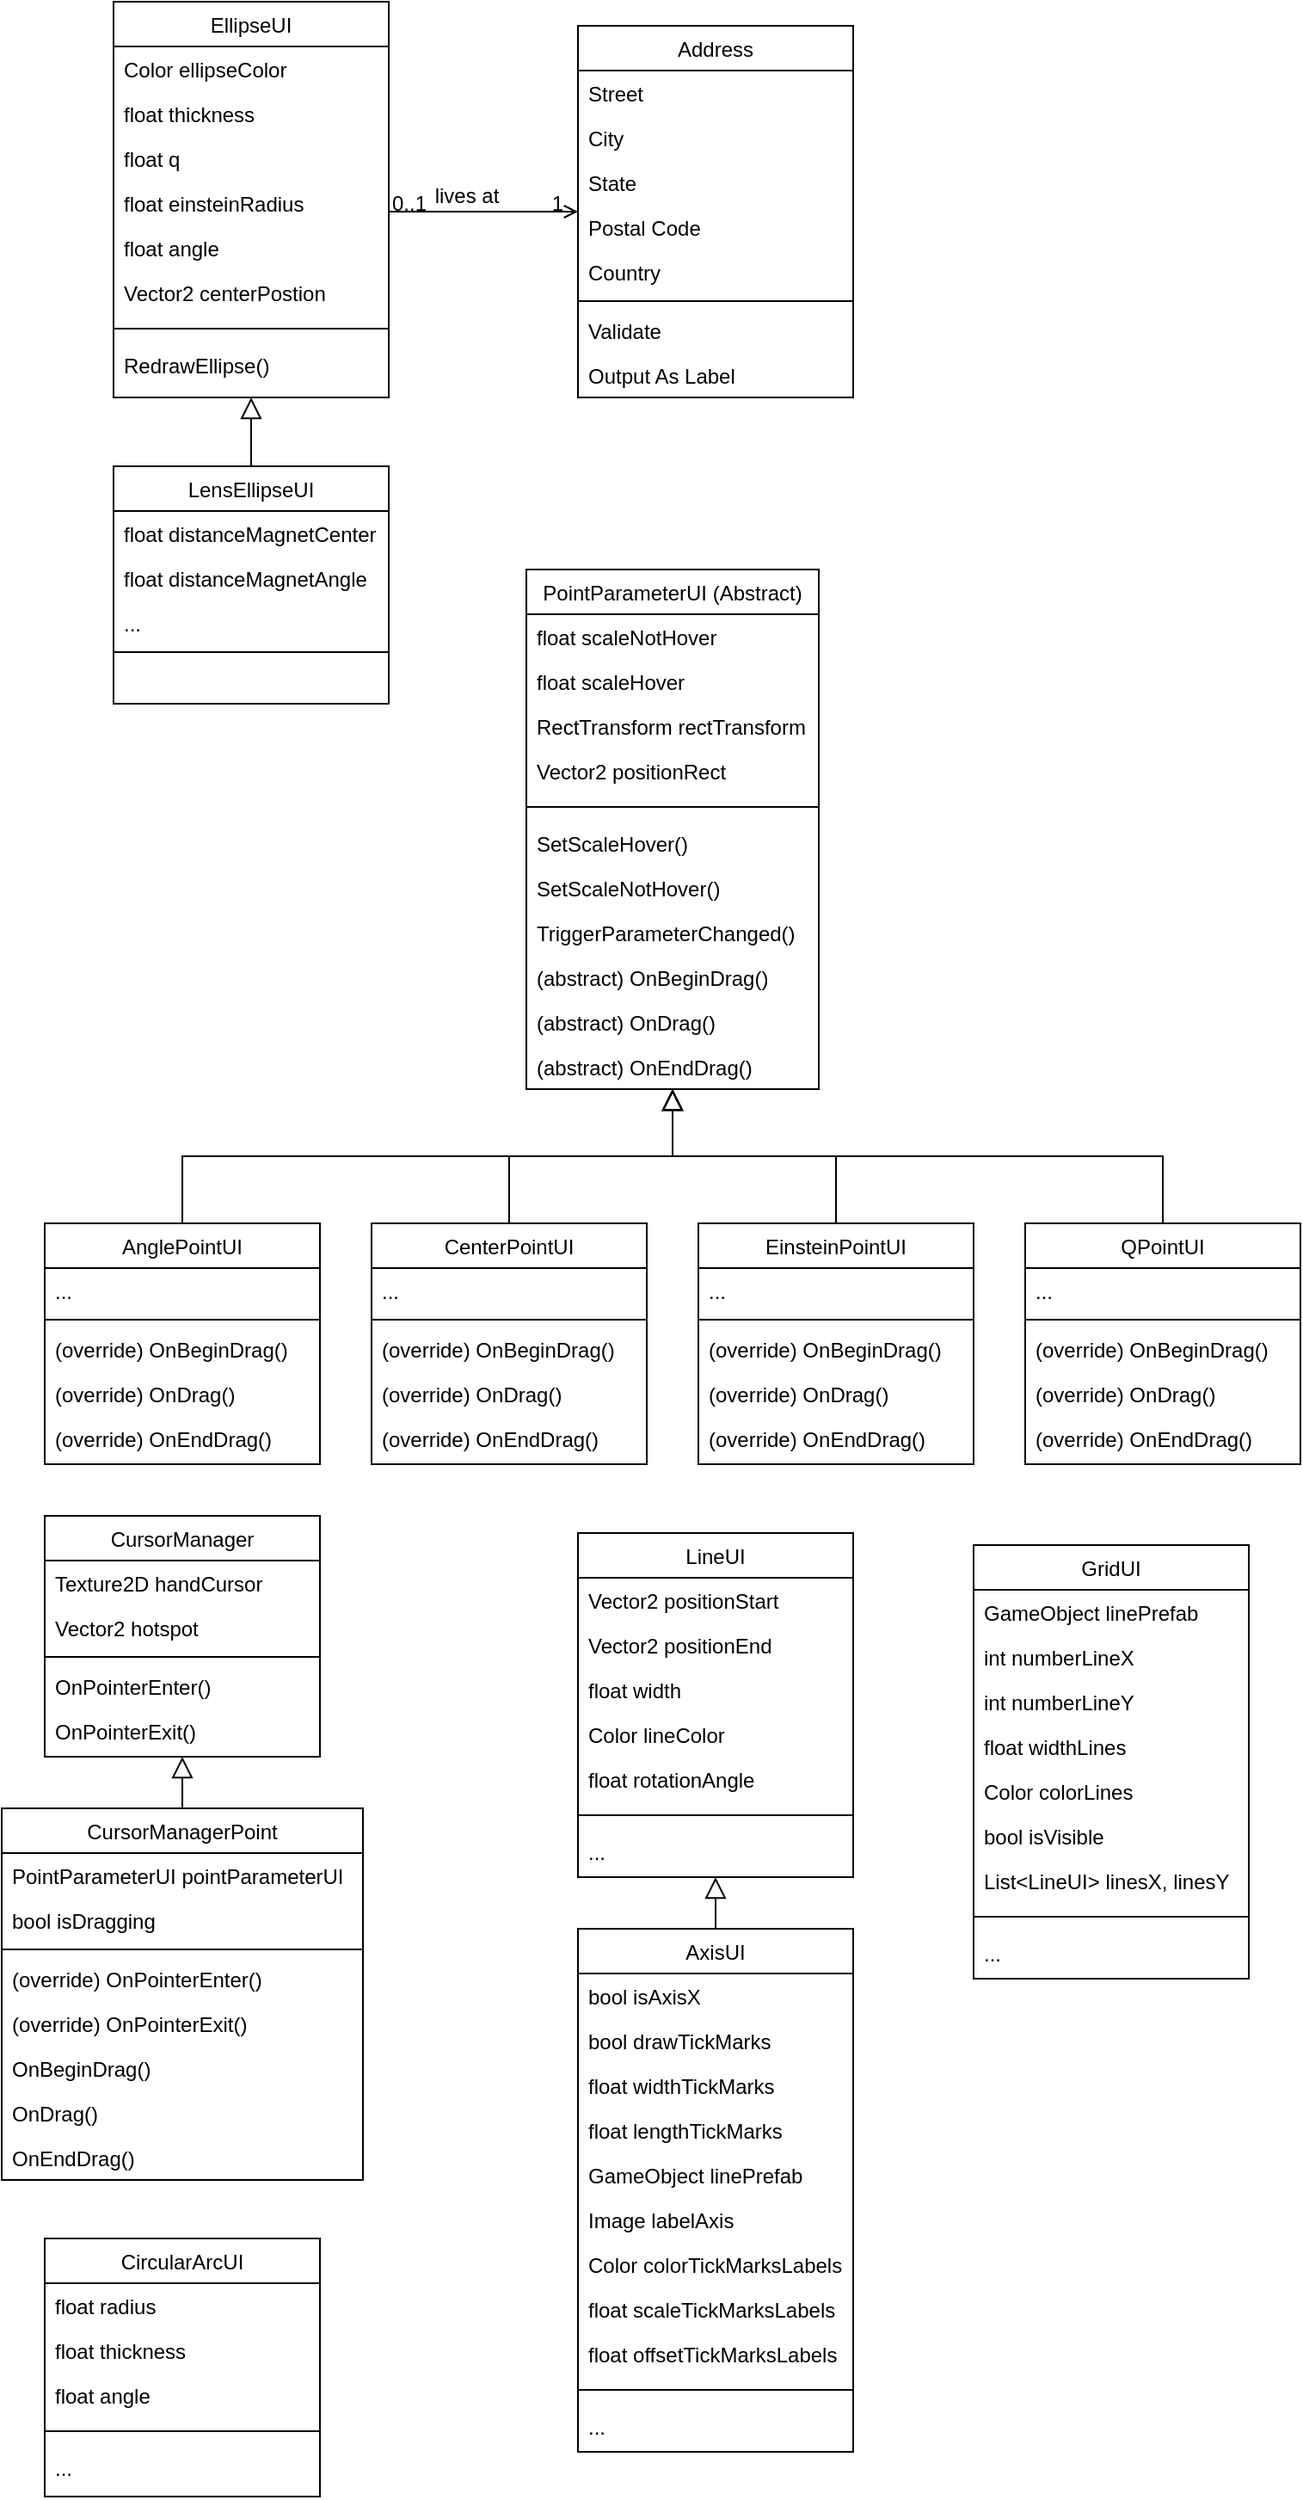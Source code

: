 <mxfile version="21.1.8" type="github">
  <diagram id="C5RBs43oDa-KdzZeNtuy" name="Page-1">
    <mxGraphModel dx="954" dy="561" grid="1" gridSize="10" guides="1" tooltips="1" connect="1" arrows="1" fold="1" page="1" pageScale="1" pageWidth="827" pageHeight="1169" math="0" shadow="0">
      <root>
        <mxCell id="WIyWlLk6GJQsqaUBKTNV-0" />
        <mxCell id="WIyWlLk6GJQsqaUBKTNV-1" parent="WIyWlLk6GJQsqaUBKTNV-0" />
        <mxCell id="zkfFHV4jXpPFQw0GAbJ--0" value="EllipseUI" style="swimlane;fontStyle=0;align=center;verticalAlign=top;childLayout=stackLayout;horizontal=1;startSize=26;horizontalStack=0;resizeParent=1;resizeLast=0;collapsible=1;marginBottom=0;rounded=0;shadow=0;strokeWidth=1;" parent="WIyWlLk6GJQsqaUBKTNV-1" vertex="1">
          <mxGeometry x="120" y="20" width="160" height="230" as="geometry">
            <mxRectangle x="230" y="140" width="160" height="26" as="alternateBounds" />
          </mxGeometry>
        </mxCell>
        <mxCell id="zkfFHV4jXpPFQw0GAbJ--1" value="Color ellipseColor" style="text;align=left;verticalAlign=top;spacingLeft=4;spacingRight=4;overflow=hidden;rotatable=0;points=[[0,0.5],[1,0.5]];portConstraint=eastwest;" parent="zkfFHV4jXpPFQw0GAbJ--0" vertex="1">
          <mxGeometry y="26" width="160" height="26" as="geometry" />
        </mxCell>
        <mxCell id="zkfFHV4jXpPFQw0GAbJ--2" value="float thickness" style="text;align=left;verticalAlign=top;spacingLeft=4;spacingRight=4;overflow=hidden;rotatable=0;points=[[0,0.5],[1,0.5]];portConstraint=eastwest;rounded=0;shadow=0;html=0;" parent="zkfFHV4jXpPFQw0GAbJ--0" vertex="1">
          <mxGeometry y="52" width="160" height="26" as="geometry" />
        </mxCell>
        <mxCell id="zkfFHV4jXpPFQw0GAbJ--3" value="float q" style="text;align=left;verticalAlign=top;spacingLeft=4;spacingRight=4;overflow=hidden;rotatable=0;points=[[0,0.5],[1,0.5]];portConstraint=eastwest;rounded=0;shadow=0;html=0;" parent="zkfFHV4jXpPFQw0GAbJ--0" vertex="1">
          <mxGeometry y="78" width="160" height="26" as="geometry" />
        </mxCell>
        <mxCell id="MBrasm7TY85NGVQSHdWs-0" value="float einsteinRadius" style="text;align=left;verticalAlign=top;spacingLeft=4;spacingRight=4;overflow=hidden;rotatable=0;points=[[0,0.5],[1,0.5]];portConstraint=eastwest;rounded=0;shadow=0;html=0;" vertex="1" parent="zkfFHV4jXpPFQw0GAbJ--0">
          <mxGeometry y="104" width="160" height="26" as="geometry" />
        </mxCell>
        <mxCell id="MBrasm7TY85NGVQSHdWs-2" value="float angle" style="text;align=left;verticalAlign=top;spacingLeft=4;spacingRight=4;overflow=hidden;rotatable=0;points=[[0,0.5],[1,0.5]];portConstraint=eastwest;rounded=0;shadow=0;html=0;" vertex="1" parent="zkfFHV4jXpPFQw0GAbJ--0">
          <mxGeometry y="130" width="160" height="26" as="geometry" />
        </mxCell>
        <mxCell id="MBrasm7TY85NGVQSHdWs-3" value="Vector2 centerPostion" style="text;align=left;verticalAlign=top;spacingLeft=4;spacingRight=4;overflow=hidden;rotatable=0;points=[[0,0.5],[1,0.5]];portConstraint=eastwest;rounded=0;shadow=0;html=0;" vertex="1" parent="zkfFHV4jXpPFQw0GAbJ--0">
          <mxGeometry y="156" width="160" height="26" as="geometry" />
        </mxCell>
        <mxCell id="zkfFHV4jXpPFQw0GAbJ--4" value="" style="line;html=1;strokeWidth=1;align=left;verticalAlign=middle;spacingTop=-1;spacingLeft=3;spacingRight=3;rotatable=0;labelPosition=right;points=[];portConstraint=eastwest;" parent="zkfFHV4jXpPFQw0GAbJ--0" vertex="1">
          <mxGeometry y="182" width="160" height="16" as="geometry" />
        </mxCell>
        <mxCell id="zkfFHV4jXpPFQw0GAbJ--5" value="RedrawEllipse()" style="text;align=left;verticalAlign=top;spacingLeft=4;spacingRight=4;overflow=hidden;rotatable=0;points=[[0,0.5],[1,0.5]];portConstraint=eastwest;" parent="zkfFHV4jXpPFQw0GAbJ--0" vertex="1">
          <mxGeometry y="198" width="160" height="26" as="geometry" />
        </mxCell>
        <mxCell id="zkfFHV4jXpPFQw0GAbJ--6" value="LensEllipseUI" style="swimlane;fontStyle=0;align=center;verticalAlign=top;childLayout=stackLayout;horizontal=1;startSize=26;horizontalStack=0;resizeParent=1;resizeLast=0;collapsible=1;marginBottom=0;rounded=0;shadow=0;strokeWidth=1;" parent="WIyWlLk6GJQsqaUBKTNV-1" vertex="1">
          <mxGeometry x="120" y="290" width="160" height="138" as="geometry">
            <mxRectangle x="210" y="360" width="160" height="26" as="alternateBounds" />
          </mxGeometry>
        </mxCell>
        <mxCell id="zkfFHV4jXpPFQw0GAbJ--7" value="float distanceMagnetCenter" style="text;align=left;verticalAlign=top;spacingLeft=4;spacingRight=4;overflow=hidden;rotatable=0;points=[[0,0.5],[1,0.5]];portConstraint=eastwest;" parent="zkfFHV4jXpPFQw0GAbJ--6" vertex="1">
          <mxGeometry y="26" width="160" height="26" as="geometry" />
        </mxCell>
        <mxCell id="MBrasm7TY85NGVQSHdWs-4" value="float distanceMagnetAngle" style="text;align=left;verticalAlign=top;spacingLeft=4;spacingRight=4;overflow=hidden;rotatable=0;points=[[0,0.5],[1,0.5]];portConstraint=eastwest;" vertex="1" parent="zkfFHV4jXpPFQw0GAbJ--6">
          <mxGeometry y="52" width="160" height="26" as="geometry" />
        </mxCell>
        <mxCell id="MBrasm7TY85NGVQSHdWs-5" value="..." style="text;align=left;verticalAlign=top;spacingLeft=4;spacingRight=4;overflow=hidden;rotatable=0;points=[[0,0.5],[1,0.5]];portConstraint=eastwest;" vertex="1" parent="zkfFHV4jXpPFQw0GAbJ--6">
          <mxGeometry y="78" width="160" height="26" as="geometry" />
        </mxCell>
        <mxCell id="zkfFHV4jXpPFQw0GAbJ--9" value="" style="line;html=1;strokeWidth=1;align=left;verticalAlign=middle;spacingTop=-1;spacingLeft=3;spacingRight=3;rotatable=0;labelPosition=right;points=[];portConstraint=eastwest;" parent="zkfFHV4jXpPFQw0GAbJ--6" vertex="1">
          <mxGeometry y="104" width="160" height="8" as="geometry" />
        </mxCell>
        <mxCell id="zkfFHV4jXpPFQw0GAbJ--12" value="" style="endArrow=block;endSize=10;endFill=0;shadow=0;strokeWidth=1;rounded=0;edgeStyle=elbowEdgeStyle;elbow=vertical;" parent="WIyWlLk6GJQsqaUBKTNV-1" source="zkfFHV4jXpPFQw0GAbJ--6" target="zkfFHV4jXpPFQw0GAbJ--0" edge="1">
          <mxGeometry width="160" relative="1" as="geometry">
            <mxPoint x="200" y="203" as="sourcePoint" />
            <mxPoint x="200" y="203" as="targetPoint" />
          </mxGeometry>
        </mxCell>
        <mxCell id="zkfFHV4jXpPFQw0GAbJ--17" value="Address" style="swimlane;fontStyle=0;align=center;verticalAlign=top;childLayout=stackLayout;horizontal=1;startSize=26;horizontalStack=0;resizeParent=1;resizeLast=0;collapsible=1;marginBottom=0;rounded=0;shadow=0;strokeWidth=1;" parent="WIyWlLk6GJQsqaUBKTNV-1" vertex="1">
          <mxGeometry x="390" y="34" width="160" height="216" as="geometry">
            <mxRectangle x="550" y="140" width="160" height="26" as="alternateBounds" />
          </mxGeometry>
        </mxCell>
        <mxCell id="zkfFHV4jXpPFQw0GAbJ--18" value="Street" style="text;align=left;verticalAlign=top;spacingLeft=4;spacingRight=4;overflow=hidden;rotatable=0;points=[[0,0.5],[1,0.5]];portConstraint=eastwest;" parent="zkfFHV4jXpPFQw0GAbJ--17" vertex="1">
          <mxGeometry y="26" width="160" height="26" as="geometry" />
        </mxCell>
        <mxCell id="zkfFHV4jXpPFQw0GAbJ--19" value="City" style="text;align=left;verticalAlign=top;spacingLeft=4;spacingRight=4;overflow=hidden;rotatable=0;points=[[0,0.5],[1,0.5]];portConstraint=eastwest;rounded=0;shadow=0;html=0;" parent="zkfFHV4jXpPFQw0GAbJ--17" vertex="1">
          <mxGeometry y="52" width="160" height="26" as="geometry" />
        </mxCell>
        <mxCell id="zkfFHV4jXpPFQw0GAbJ--20" value="State" style="text;align=left;verticalAlign=top;spacingLeft=4;spacingRight=4;overflow=hidden;rotatable=0;points=[[0,0.5],[1,0.5]];portConstraint=eastwest;rounded=0;shadow=0;html=0;" parent="zkfFHV4jXpPFQw0GAbJ--17" vertex="1">
          <mxGeometry y="78" width="160" height="26" as="geometry" />
        </mxCell>
        <mxCell id="zkfFHV4jXpPFQw0GAbJ--21" value="Postal Code" style="text;align=left;verticalAlign=top;spacingLeft=4;spacingRight=4;overflow=hidden;rotatable=0;points=[[0,0.5],[1,0.5]];portConstraint=eastwest;rounded=0;shadow=0;html=0;" parent="zkfFHV4jXpPFQw0GAbJ--17" vertex="1">
          <mxGeometry y="104" width="160" height="26" as="geometry" />
        </mxCell>
        <mxCell id="zkfFHV4jXpPFQw0GAbJ--22" value="Country" style="text;align=left;verticalAlign=top;spacingLeft=4;spacingRight=4;overflow=hidden;rotatable=0;points=[[0,0.5],[1,0.5]];portConstraint=eastwest;rounded=0;shadow=0;html=0;" parent="zkfFHV4jXpPFQw0GAbJ--17" vertex="1">
          <mxGeometry y="130" width="160" height="26" as="geometry" />
        </mxCell>
        <mxCell id="zkfFHV4jXpPFQw0GAbJ--23" value="" style="line;html=1;strokeWidth=1;align=left;verticalAlign=middle;spacingTop=-1;spacingLeft=3;spacingRight=3;rotatable=0;labelPosition=right;points=[];portConstraint=eastwest;" parent="zkfFHV4jXpPFQw0GAbJ--17" vertex="1">
          <mxGeometry y="156" width="160" height="8" as="geometry" />
        </mxCell>
        <mxCell id="zkfFHV4jXpPFQw0GAbJ--24" value="Validate" style="text;align=left;verticalAlign=top;spacingLeft=4;spacingRight=4;overflow=hidden;rotatable=0;points=[[0,0.5],[1,0.5]];portConstraint=eastwest;" parent="zkfFHV4jXpPFQw0GAbJ--17" vertex="1">
          <mxGeometry y="164" width="160" height="26" as="geometry" />
        </mxCell>
        <mxCell id="zkfFHV4jXpPFQw0GAbJ--25" value="Output As Label" style="text;align=left;verticalAlign=top;spacingLeft=4;spacingRight=4;overflow=hidden;rotatable=0;points=[[0,0.5],[1,0.5]];portConstraint=eastwest;" parent="zkfFHV4jXpPFQw0GAbJ--17" vertex="1">
          <mxGeometry y="190" width="160" height="26" as="geometry" />
        </mxCell>
        <mxCell id="zkfFHV4jXpPFQw0GAbJ--26" value="" style="endArrow=open;shadow=0;strokeWidth=1;rounded=0;endFill=1;edgeStyle=elbowEdgeStyle;elbow=vertical;" parent="WIyWlLk6GJQsqaUBKTNV-1" source="zkfFHV4jXpPFQw0GAbJ--0" target="zkfFHV4jXpPFQw0GAbJ--17" edge="1">
          <mxGeometry x="0.5" y="41" relative="1" as="geometry">
            <mxPoint x="380" y="192" as="sourcePoint" />
            <mxPoint x="540" y="192" as="targetPoint" />
            <mxPoint x="-40" y="32" as="offset" />
          </mxGeometry>
        </mxCell>
        <mxCell id="zkfFHV4jXpPFQw0GAbJ--27" value="0..1" style="resizable=0;align=left;verticalAlign=bottom;labelBackgroundColor=none;fontSize=12;" parent="zkfFHV4jXpPFQw0GAbJ--26" connectable="0" vertex="1">
          <mxGeometry x="-1" relative="1" as="geometry">
            <mxPoint y="4" as="offset" />
          </mxGeometry>
        </mxCell>
        <mxCell id="zkfFHV4jXpPFQw0GAbJ--28" value="1" style="resizable=0;align=right;verticalAlign=bottom;labelBackgroundColor=none;fontSize=12;" parent="zkfFHV4jXpPFQw0GAbJ--26" connectable="0" vertex="1">
          <mxGeometry x="1" relative="1" as="geometry">
            <mxPoint x="-7" y="4" as="offset" />
          </mxGeometry>
        </mxCell>
        <mxCell id="zkfFHV4jXpPFQw0GAbJ--29" value="lives at" style="text;html=1;resizable=0;points=[];;align=center;verticalAlign=middle;labelBackgroundColor=none;rounded=0;shadow=0;strokeWidth=1;fontSize=12;" parent="zkfFHV4jXpPFQw0GAbJ--26" vertex="1" connectable="0">
          <mxGeometry x="0.5" y="49" relative="1" as="geometry">
            <mxPoint x="-38" y="40" as="offset" />
          </mxGeometry>
        </mxCell>
        <mxCell id="MBrasm7TY85NGVQSHdWs-6" value="PointParameterUI (Abstract)" style="swimlane;fontStyle=0;align=center;verticalAlign=top;childLayout=stackLayout;horizontal=1;startSize=26;horizontalStack=0;resizeParent=1;resizeLast=0;collapsible=1;marginBottom=0;rounded=0;shadow=0;strokeWidth=1;" vertex="1" parent="WIyWlLk6GJQsqaUBKTNV-1">
          <mxGeometry x="360" y="350" width="170" height="302" as="geometry">
            <mxRectangle x="230" y="140" width="160" height="26" as="alternateBounds" />
          </mxGeometry>
        </mxCell>
        <mxCell id="MBrasm7TY85NGVQSHdWs-7" value="float scaleNotHover" style="text;align=left;verticalAlign=top;spacingLeft=4;spacingRight=4;overflow=hidden;rotatable=0;points=[[0,0.5],[1,0.5]];portConstraint=eastwest;" vertex="1" parent="MBrasm7TY85NGVQSHdWs-6">
          <mxGeometry y="26" width="170" height="26" as="geometry" />
        </mxCell>
        <mxCell id="MBrasm7TY85NGVQSHdWs-8" value="float scaleHover" style="text;align=left;verticalAlign=top;spacingLeft=4;spacingRight=4;overflow=hidden;rotatable=0;points=[[0,0.5],[1,0.5]];portConstraint=eastwest;rounded=0;shadow=0;html=0;" vertex="1" parent="MBrasm7TY85NGVQSHdWs-6">
          <mxGeometry y="52" width="170" height="26" as="geometry" />
        </mxCell>
        <mxCell id="MBrasm7TY85NGVQSHdWs-9" value="RectTransform rectTransform" style="text;align=left;verticalAlign=top;spacingLeft=4;spacingRight=4;overflow=hidden;rotatable=0;points=[[0,0.5],[1,0.5]];portConstraint=eastwest;rounded=0;shadow=0;html=0;" vertex="1" parent="MBrasm7TY85NGVQSHdWs-6">
          <mxGeometry y="78" width="170" height="26" as="geometry" />
        </mxCell>
        <mxCell id="MBrasm7TY85NGVQSHdWs-10" value="Vector2 positionRect" style="text;align=left;verticalAlign=top;spacingLeft=4;spacingRight=4;overflow=hidden;rotatable=0;points=[[0,0.5],[1,0.5]];portConstraint=eastwest;rounded=0;shadow=0;html=0;" vertex="1" parent="MBrasm7TY85NGVQSHdWs-6">
          <mxGeometry y="104" width="170" height="26" as="geometry" />
        </mxCell>
        <mxCell id="MBrasm7TY85NGVQSHdWs-13" value="" style="line;html=1;strokeWidth=1;align=left;verticalAlign=middle;spacingTop=-1;spacingLeft=3;spacingRight=3;rotatable=0;labelPosition=right;points=[];portConstraint=eastwest;" vertex="1" parent="MBrasm7TY85NGVQSHdWs-6">
          <mxGeometry y="130" width="170" height="16" as="geometry" />
        </mxCell>
        <mxCell id="MBrasm7TY85NGVQSHdWs-14" value="SetScaleHover()" style="text;align=left;verticalAlign=top;spacingLeft=4;spacingRight=4;overflow=hidden;rotatable=0;points=[[0,0.5],[1,0.5]];portConstraint=eastwest;" vertex="1" parent="MBrasm7TY85NGVQSHdWs-6">
          <mxGeometry y="146" width="170" height="26" as="geometry" />
        </mxCell>
        <mxCell id="MBrasm7TY85NGVQSHdWs-15" value="SetScaleNotHover()" style="text;align=left;verticalAlign=top;spacingLeft=4;spacingRight=4;overflow=hidden;rotatable=0;points=[[0,0.5],[1,0.5]];portConstraint=eastwest;" vertex="1" parent="MBrasm7TY85NGVQSHdWs-6">
          <mxGeometry y="172" width="170" height="26" as="geometry" />
        </mxCell>
        <mxCell id="MBrasm7TY85NGVQSHdWs-16" value="TriggerParameterChanged()" style="text;align=left;verticalAlign=top;spacingLeft=4;spacingRight=4;overflow=hidden;rotatable=0;points=[[0,0.5],[1,0.5]];portConstraint=eastwest;" vertex="1" parent="MBrasm7TY85NGVQSHdWs-6">
          <mxGeometry y="198" width="170" height="26" as="geometry" />
        </mxCell>
        <mxCell id="MBrasm7TY85NGVQSHdWs-17" value="(abstract) OnBeginDrag()" style="text;align=left;verticalAlign=top;spacingLeft=4;spacingRight=4;overflow=hidden;rotatable=0;points=[[0,0.5],[1,0.5]];portConstraint=eastwest;fontStyle=0" vertex="1" parent="MBrasm7TY85NGVQSHdWs-6">
          <mxGeometry y="224" width="170" height="26" as="geometry" />
        </mxCell>
        <mxCell id="MBrasm7TY85NGVQSHdWs-18" value="(abstract) OnDrag()" style="text;align=left;verticalAlign=top;spacingLeft=4;spacingRight=4;overflow=hidden;rotatable=0;points=[[0,0.5],[1,0.5]];portConstraint=eastwest;" vertex="1" parent="MBrasm7TY85NGVQSHdWs-6">
          <mxGeometry y="250" width="170" height="26" as="geometry" />
        </mxCell>
        <mxCell id="MBrasm7TY85NGVQSHdWs-19" value="(abstract) OnEndDrag()" style="text;align=left;verticalAlign=top;spacingLeft=4;spacingRight=4;overflow=hidden;rotatable=0;points=[[0,0.5],[1,0.5]];portConstraint=eastwest;" vertex="1" parent="MBrasm7TY85NGVQSHdWs-6">
          <mxGeometry y="276" width="170" height="26" as="geometry" />
        </mxCell>
        <mxCell id="MBrasm7TY85NGVQSHdWs-25" style="edgeStyle=elbowEdgeStyle;rounded=0;orthogonalLoop=1;jettySize=auto;html=1;endArrow=block;endFill=0;elbow=vertical;endSize=10;" edge="1" parent="WIyWlLk6GJQsqaUBKTNV-1" source="MBrasm7TY85NGVQSHdWs-20" target="MBrasm7TY85NGVQSHdWs-6">
          <mxGeometry relative="1" as="geometry" />
        </mxCell>
        <mxCell id="MBrasm7TY85NGVQSHdWs-20" value="AnglePointUI" style="swimlane;fontStyle=0;align=center;verticalAlign=top;childLayout=stackLayout;horizontal=1;startSize=26;horizontalStack=0;resizeParent=1;resizeLast=0;collapsible=1;marginBottom=0;rounded=0;shadow=0;strokeWidth=1;" vertex="1" parent="WIyWlLk6GJQsqaUBKTNV-1">
          <mxGeometry x="80" y="730" width="160" height="140" as="geometry">
            <mxRectangle x="210" y="360" width="160" height="26" as="alternateBounds" />
          </mxGeometry>
        </mxCell>
        <mxCell id="MBrasm7TY85NGVQSHdWs-23" value="..." style="text;align=left;verticalAlign=top;spacingLeft=4;spacingRight=4;overflow=hidden;rotatable=0;points=[[0,0.5],[1,0.5]];portConstraint=eastwest;" vertex="1" parent="MBrasm7TY85NGVQSHdWs-20">
          <mxGeometry y="26" width="160" height="26" as="geometry" />
        </mxCell>
        <mxCell id="MBrasm7TY85NGVQSHdWs-24" value="" style="line;html=1;strokeWidth=1;align=left;verticalAlign=middle;spacingTop=-1;spacingLeft=3;spacingRight=3;rotatable=0;labelPosition=right;points=[];portConstraint=eastwest;" vertex="1" parent="MBrasm7TY85NGVQSHdWs-20">
          <mxGeometry y="52" width="160" height="8" as="geometry" />
        </mxCell>
        <mxCell id="MBrasm7TY85NGVQSHdWs-27" value="(override) OnBeginDrag()" style="text;align=left;verticalAlign=top;spacingLeft=4;spacingRight=4;overflow=hidden;rotatable=0;points=[[0,0.5],[1,0.5]];portConstraint=eastwest;" vertex="1" parent="MBrasm7TY85NGVQSHdWs-20">
          <mxGeometry y="60" width="160" height="26" as="geometry" />
        </mxCell>
        <mxCell id="MBrasm7TY85NGVQSHdWs-28" value="(override) OnDrag()" style="text;align=left;verticalAlign=top;spacingLeft=4;spacingRight=4;overflow=hidden;rotatable=0;points=[[0,0.5],[1,0.5]];portConstraint=eastwest;" vertex="1" parent="MBrasm7TY85NGVQSHdWs-20">
          <mxGeometry y="86" width="160" height="26" as="geometry" />
        </mxCell>
        <mxCell id="MBrasm7TY85NGVQSHdWs-29" value="(override) OnEndDrag()" style="text;align=left;verticalAlign=top;spacingLeft=4;spacingRight=4;overflow=hidden;rotatable=0;points=[[0,0.5],[1,0.5]];portConstraint=eastwest;" vertex="1" parent="MBrasm7TY85NGVQSHdWs-20">
          <mxGeometry y="112" width="160" height="26" as="geometry" />
        </mxCell>
        <mxCell id="MBrasm7TY85NGVQSHdWs-30" value="CenterPointUI" style="swimlane;fontStyle=0;align=center;verticalAlign=top;childLayout=stackLayout;horizontal=1;startSize=26;horizontalStack=0;resizeParent=1;resizeLast=0;collapsible=1;marginBottom=0;rounded=0;shadow=0;strokeWidth=1;" vertex="1" parent="WIyWlLk6GJQsqaUBKTNV-1">
          <mxGeometry x="270" y="730" width="160" height="140" as="geometry">
            <mxRectangle x="210" y="360" width="160" height="26" as="alternateBounds" />
          </mxGeometry>
        </mxCell>
        <mxCell id="MBrasm7TY85NGVQSHdWs-31" value="..." style="text;align=left;verticalAlign=top;spacingLeft=4;spacingRight=4;overflow=hidden;rotatable=0;points=[[0,0.5],[1,0.5]];portConstraint=eastwest;" vertex="1" parent="MBrasm7TY85NGVQSHdWs-30">
          <mxGeometry y="26" width="160" height="26" as="geometry" />
        </mxCell>
        <mxCell id="MBrasm7TY85NGVQSHdWs-32" value="" style="line;html=1;strokeWidth=1;align=left;verticalAlign=middle;spacingTop=-1;spacingLeft=3;spacingRight=3;rotatable=0;labelPosition=right;points=[];portConstraint=eastwest;" vertex="1" parent="MBrasm7TY85NGVQSHdWs-30">
          <mxGeometry y="52" width="160" height="8" as="geometry" />
        </mxCell>
        <mxCell id="MBrasm7TY85NGVQSHdWs-33" value="(override) OnBeginDrag()" style="text;align=left;verticalAlign=top;spacingLeft=4;spacingRight=4;overflow=hidden;rotatable=0;points=[[0,0.5],[1,0.5]];portConstraint=eastwest;" vertex="1" parent="MBrasm7TY85NGVQSHdWs-30">
          <mxGeometry y="60" width="160" height="26" as="geometry" />
        </mxCell>
        <mxCell id="MBrasm7TY85NGVQSHdWs-34" value="(override) OnDrag()" style="text;align=left;verticalAlign=top;spacingLeft=4;spacingRight=4;overflow=hidden;rotatable=0;points=[[0,0.5],[1,0.5]];portConstraint=eastwest;" vertex="1" parent="MBrasm7TY85NGVQSHdWs-30">
          <mxGeometry y="86" width="160" height="26" as="geometry" />
        </mxCell>
        <mxCell id="MBrasm7TY85NGVQSHdWs-35" value="(override) OnEndDrag()" style="text;align=left;verticalAlign=top;spacingLeft=4;spacingRight=4;overflow=hidden;rotatable=0;points=[[0,0.5],[1,0.5]];portConstraint=eastwest;" vertex="1" parent="MBrasm7TY85NGVQSHdWs-30">
          <mxGeometry y="112" width="160" height="26" as="geometry" />
        </mxCell>
        <mxCell id="MBrasm7TY85NGVQSHdWs-36" value="EinsteinPointUI" style="swimlane;fontStyle=0;align=center;verticalAlign=top;childLayout=stackLayout;horizontal=1;startSize=26;horizontalStack=0;resizeParent=1;resizeLast=0;collapsible=1;marginBottom=0;rounded=0;shadow=0;strokeWidth=1;" vertex="1" parent="WIyWlLk6GJQsqaUBKTNV-1">
          <mxGeometry x="460" y="730" width="160" height="140" as="geometry">
            <mxRectangle x="210" y="360" width="160" height="26" as="alternateBounds" />
          </mxGeometry>
        </mxCell>
        <mxCell id="MBrasm7TY85NGVQSHdWs-37" value="..." style="text;align=left;verticalAlign=top;spacingLeft=4;spacingRight=4;overflow=hidden;rotatable=0;points=[[0,0.5],[1,0.5]];portConstraint=eastwest;" vertex="1" parent="MBrasm7TY85NGVQSHdWs-36">
          <mxGeometry y="26" width="160" height="26" as="geometry" />
        </mxCell>
        <mxCell id="MBrasm7TY85NGVQSHdWs-38" value="" style="line;html=1;strokeWidth=1;align=left;verticalAlign=middle;spacingTop=-1;spacingLeft=3;spacingRight=3;rotatable=0;labelPosition=right;points=[];portConstraint=eastwest;" vertex="1" parent="MBrasm7TY85NGVQSHdWs-36">
          <mxGeometry y="52" width="160" height="8" as="geometry" />
        </mxCell>
        <mxCell id="MBrasm7TY85NGVQSHdWs-39" value="(override) OnBeginDrag()" style="text;align=left;verticalAlign=top;spacingLeft=4;spacingRight=4;overflow=hidden;rotatable=0;points=[[0,0.5],[1,0.5]];portConstraint=eastwest;" vertex="1" parent="MBrasm7TY85NGVQSHdWs-36">
          <mxGeometry y="60" width="160" height="26" as="geometry" />
        </mxCell>
        <mxCell id="MBrasm7TY85NGVQSHdWs-40" value="(override) OnDrag()" style="text;align=left;verticalAlign=top;spacingLeft=4;spacingRight=4;overflow=hidden;rotatable=0;points=[[0,0.5],[1,0.5]];portConstraint=eastwest;" vertex="1" parent="MBrasm7TY85NGVQSHdWs-36">
          <mxGeometry y="86" width="160" height="26" as="geometry" />
        </mxCell>
        <mxCell id="MBrasm7TY85NGVQSHdWs-41" value="(override) OnEndDrag()" style="text;align=left;verticalAlign=top;spacingLeft=4;spacingRight=4;overflow=hidden;rotatable=0;points=[[0,0.5],[1,0.5]];portConstraint=eastwest;" vertex="1" parent="MBrasm7TY85NGVQSHdWs-36">
          <mxGeometry y="112" width="160" height="26" as="geometry" />
        </mxCell>
        <mxCell id="MBrasm7TY85NGVQSHdWs-43" style="edgeStyle=elbowEdgeStyle;rounded=0;orthogonalLoop=1;jettySize=auto;html=1;endArrow=block;endFill=0;elbow=vertical;endSize=10;exitX=0.5;exitY=0;exitDx=0;exitDy=0;" edge="1" parent="WIyWlLk6GJQsqaUBKTNV-1" source="MBrasm7TY85NGVQSHdWs-30" target="MBrasm7TY85NGVQSHdWs-6">
          <mxGeometry relative="1" as="geometry">
            <mxPoint x="400" y="740" as="sourcePoint" />
            <mxPoint x="585" y="667" as="targetPoint" />
          </mxGeometry>
        </mxCell>
        <mxCell id="MBrasm7TY85NGVQSHdWs-44" style="edgeStyle=elbowEdgeStyle;rounded=0;orthogonalLoop=1;jettySize=auto;html=1;endArrow=block;endFill=0;elbow=vertical;endSize=10;exitX=0.5;exitY=0;exitDx=0;exitDy=0;" edge="1" parent="WIyWlLk6GJQsqaUBKTNV-1" source="MBrasm7TY85NGVQSHdWs-36" target="MBrasm7TY85NGVQSHdWs-6">
          <mxGeometry relative="1" as="geometry">
            <mxPoint x="400" y="740" as="sourcePoint" />
            <mxPoint x="585" y="667" as="targetPoint" />
          </mxGeometry>
        </mxCell>
        <mxCell id="MBrasm7TY85NGVQSHdWs-45" value="QPointUI" style="swimlane;fontStyle=0;align=center;verticalAlign=top;childLayout=stackLayout;horizontal=1;startSize=26;horizontalStack=0;resizeParent=1;resizeLast=0;collapsible=1;marginBottom=0;rounded=0;shadow=0;strokeWidth=1;" vertex="1" parent="WIyWlLk6GJQsqaUBKTNV-1">
          <mxGeometry x="650" y="730" width="160" height="140" as="geometry">
            <mxRectangle x="210" y="360" width="160" height="26" as="alternateBounds" />
          </mxGeometry>
        </mxCell>
        <mxCell id="MBrasm7TY85NGVQSHdWs-46" value="..." style="text;align=left;verticalAlign=top;spacingLeft=4;spacingRight=4;overflow=hidden;rotatable=0;points=[[0,0.5],[1,0.5]];portConstraint=eastwest;" vertex="1" parent="MBrasm7TY85NGVQSHdWs-45">
          <mxGeometry y="26" width="160" height="26" as="geometry" />
        </mxCell>
        <mxCell id="MBrasm7TY85NGVQSHdWs-47" value="" style="line;html=1;strokeWidth=1;align=left;verticalAlign=middle;spacingTop=-1;spacingLeft=3;spacingRight=3;rotatable=0;labelPosition=right;points=[];portConstraint=eastwest;" vertex="1" parent="MBrasm7TY85NGVQSHdWs-45">
          <mxGeometry y="52" width="160" height="8" as="geometry" />
        </mxCell>
        <mxCell id="MBrasm7TY85NGVQSHdWs-48" value="(override) OnBeginDrag()" style="text;align=left;verticalAlign=top;spacingLeft=4;spacingRight=4;overflow=hidden;rotatable=0;points=[[0,0.5],[1,0.5]];portConstraint=eastwest;" vertex="1" parent="MBrasm7TY85NGVQSHdWs-45">
          <mxGeometry y="60" width="160" height="26" as="geometry" />
        </mxCell>
        <mxCell id="MBrasm7TY85NGVQSHdWs-49" value="(override) OnDrag()" style="text;align=left;verticalAlign=top;spacingLeft=4;spacingRight=4;overflow=hidden;rotatable=0;points=[[0,0.5],[1,0.5]];portConstraint=eastwest;" vertex="1" parent="MBrasm7TY85NGVQSHdWs-45">
          <mxGeometry y="86" width="160" height="26" as="geometry" />
        </mxCell>
        <mxCell id="MBrasm7TY85NGVQSHdWs-50" value="(override) OnEndDrag()" style="text;align=left;verticalAlign=top;spacingLeft=4;spacingRight=4;overflow=hidden;rotatable=0;points=[[0,0.5],[1,0.5]];portConstraint=eastwest;" vertex="1" parent="MBrasm7TY85NGVQSHdWs-45">
          <mxGeometry y="112" width="160" height="26" as="geometry" />
        </mxCell>
        <mxCell id="MBrasm7TY85NGVQSHdWs-51" style="edgeStyle=elbowEdgeStyle;rounded=0;orthogonalLoop=1;jettySize=auto;html=1;endArrow=block;endFill=0;elbow=vertical;endSize=10;exitX=0.5;exitY=0;exitDx=0;exitDy=0;" edge="1" parent="WIyWlLk6GJQsqaUBKTNV-1" source="MBrasm7TY85NGVQSHdWs-45" target="MBrasm7TY85NGVQSHdWs-6">
          <mxGeometry relative="1" as="geometry">
            <mxPoint x="550" y="740" as="sourcePoint" />
            <mxPoint x="455" y="662" as="targetPoint" />
          </mxGeometry>
        </mxCell>
        <mxCell id="MBrasm7TY85NGVQSHdWs-52" value="CursorManager" style="swimlane;fontStyle=0;align=center;verticalAlign=top;childLayout=stackLayout;horizontal=1;startSize=26;horizontalStack=0;resizeParent=1;resizeLast=0;collapsible=1;marginBottom=0;rounded=0;shadow=0;strokeWidth=1;" vertex="1" parent="WIyWlLk6GJQsqaUBKTNV-1">
          <mxGeometry x="80" y="900" width="160" height="140" as="geometry">
            <mxRectangle x="210" y="360" width="160" height="26" as="alternateBounds" />
          </mxGeometry>
        </mxCell>
        <mxCell id="MBrasm7TY85NGVQSHdWs-53" value="Texture2D handCursor" style="text;align=left;verticalAlign=top;spacingLeft=4;spacingRight=4;overflow=hidden;rotatable=0;points=[[0,0.5],[1,0.5]];portConstraint=eastwest;" vertex="1" parent="MBrasm7TY85NGVQSHdWs-52">
          <mxGeometry y="26" width="160" height="26" as="geometry" />
        </mxCell>
        <mxCell id="MBrasm7TY85NGVQSHdWs-58" value="Vector2 hotspot" style="text;align=left;verticalAlign=top;spacingLeft=4;spacingRight=4;overflow=hidden;rotatable=0;points=[[0,0.5],[1,0.5]];portConstraint=eastwest;" vertex="1" parent="MBrasm7TY85NGVQSHdWs-52">
          <mxGeometry y="52" width="160" height="26" as="geometry" />
        </mxCell>
        <mxCell id="MBrasm7TY85NGVQSHdWs-54" value="" style="line;html=1;strokeWidth=1;align=left;verticalAlign=middle;spacingTop=-1;spacingLeft=3;spacingRight=3;rotatable=0;labelPosition=right;points=[];portConstraint=eastwest;" vertex="1" parent="MBrasm7TY85NGVQSHdWs-52">
          <mxGeometry y="78" width="160" height="8" as="geometry" />
        </mxCell>
        <mxCell id="MBrasm7TY85NGVQSHdWs-55" value="OnPointerEnter()" style="text;align=left;verticalAlign=top;spacingLeft=4;spacingRight=4;overflow=hidden;rotatable=0;points=[[0,0.5],[1,0.5]];portConstraint=eastwest;" vertex="1" parent="MBrasm7TY85NGVQSHdWs-52">
          <mxGeometry y="86" width="160" height="26" as="geometry" />
        </mxCell>
        <mxCell id="MBrasm7TY85NGVQSHdWs-57" value="OnPointerExit()" style="text;align=left;verticalAlign=top;spacingLeft=4;spacingRight=4;overflow=hidden;rotatable=0;points=[[0,0.5],[1,0.5]];portConstraint=eastwest;" vertex="1" parent="MBrasm7TY85NGVQSHdWs-52">
          <mxGeometry y="112" width="160" height="26" as="geometry" />
        </mxCell>
        <mxCell id="MBrasm7TY85NGVQSHdWs-59" value="CursorManagerPoint" style="swimlane;fontStyle=0;align=center;verticalAlign=top;childLayout=stackLayout;horizontal=1;startSize=26;horizontalStack=0;resizeParent=1;resizeLast=0;collapsible=1;marginBottom=0;rounded=0;shadow=0;strokeWidth=1;" vertex="1" parent="WIyWlLk6GJQsqaUBKTNV-1">
          <mxGeometry x="55" y="1070" width="210" height="216" as="geometry">
            <mxRectangle x="210" y="360" width="160" height="26" as="alternateBounds" />
          </mxGeometry>
        </mxCell>
        <mxCell id="MBrasm7TY85NGVQSHdWs-60" value="PointParameterUI pointParameterUI" style="text;align=left;verticalAlign=top;spacingLeft=4;spacingRight=4;overflow=hidden;rotatable=0;points=[[0,0.5],[1,0.5]];portConstraint=eastwest;" vertex="1" parent="MBrasm7TY85NGVQSHdWs-59">
          <mxGeometry y="26" width="210" height="26" as="geometry" />
        </mxCell>
        <mxCell id="MBrasm7TY85NGVQSHdWs-61" value="bool isDragging" style="text;align=left;verticalAlign=top;spacingLeft=4;spacingRight=4;overflow=hidden;rotatable=0;points=[[0,0.5],[1,0.5]];portConstraint=eastwest;" vertex="1" parent="MBrasm7TY85NGVQSHdWs-59">
          <mxGeometry y="52" width="210" height="26" as="geometry" />
        </mxCell>
        <mxCell id="MBrasm7TY85NGVQSHdWs-62" value="" style="line;html=1;strokeWidth=1;align=left;verticalAlign=middle;spacingTop=-1;spacingLeft=3;spacingRight=3;rotatable=0;labelPosition=right;points=[];portConstraint=eastwest;" vertex="1" parent="MBrasm7TY85NGVQSHdWs-59">
          <mxGeometry y="78" width="210" height="8" as="geometry" />
        </mxCell>
        <mxCell id="MBrasm7TY85NGVQSHdWs-63" value="(override) OnPointerEnter()" style="text;align=left;verticalAlign=top;spacingLeft=4;spacingRight=4;overflow=hidden;rotatable=0;points=[[0,0.5],[1,0.5]];portConstraint=eastwest;" vertex="1" parent="MBrasm7TY85NGVQSHdWs-59">
          <mxGeometry y="86" width="210" height="26" as="geometry" />
        </mxCell>
        <mxCell id="MBrasm7TY85NGVQSHdWs-64" value="(override) OnPointerExit()" style="text;align=left;verticalAlign=top;spacingLeft=4;spacingRight=4;overflow=hidden;rotatable=0;points=[[0,0.5],[1,0.5]];portConstraint=eastwest;" vertex="1" parent="MBrasm7TY85NGVQSHdWs-59">
          <mxGeometry y="112" width="210" height="26" as="geometry" />
        </mxCell>
        <mxCell id="MBrasm7TY85NGVQSHdWs-66" value="OnBeginDrag()" style="text;align=left;verticalAlign=top;spacingLeft=4;spacingRight=4;overflow=hidden;rotatable=0;points=[[0,0.5],[1,0.5]];portConstraint=eastwest;" vertex="1" parent="MBrasm7TY85NGVQSHdWs-59">
          <mxGeometry y="138" width="210" height="26" as="geometry" />
        </mxCell>
        <mxCell id="MBrasm7TY85NGVQSHdWs-67" value="OnDrag()" style="text;align=left;verticalAlign=top;spacingLeft=4;spacingRight=4;overflow=hidden;rotatable=0;points=[[0,0.5],[1,0.5]];portConstraint=eastwest;" vertex="1" parent="MBrasm7TY85NGVQSHdWs-59">
          <mxGeometry y="164" width="210" height="26" as="geometry" />
        </mxCell>
        <mxCell id="MBrasm7TY85NGVQSHdWs-68" value="OnEndDrag()" style="text;align=left;verticalAlign=top;spacingLeft=4;spacingRight=4;overflow=hidden;rotatable=0;points=[[0,0.5],[1,0.5]];portConstraint=eastwest;" vertex="1" parent="MBrasm7TY85NGVQSHdWs-59">
          <mxGeometry y="190" width="210" height="26" as="geometry" />
        </mxCell>
        <mxCell id="MBrasm7TY85NGVQSHdWs-65" style="edgeStyle=elbowEdgeStyle;rounded=0;orthogonalLoop=1;jettySize=auto;html=1;endArrow=block;endFill=0;elbow=vertical;endSize=10;exitX=0.5;exitY=0;exitDx=0;exitDy=0;" edge="1" parent="WIyWlLk6GJQsqaUBKTNV-1" source="MBrasm7TY85NGVQSHdWs-59" target="MBrasm7TY85NGVQSHdWs-52">
          <mxGeometry relative="1" as="geometry">
            <mxPoint x="335" y="1098" as="sourcePoint" />
            <mxPoint x="430" y="1020" as="targetPoint" />
          </mxGeometry>
        </mxCell>
        <mxCell id="MBrasm7TY85NGVQSHdWs-69" value="LineUI" style="swimlane;fontStyle=0;align=center;verticalAlign=top;childLayout=stackLayout;horizontal=1;startSize=26;horizontalStack=0;resizeParent=1;resizeLast=0;collapsible=1;marginBottom=0;rounded=0;shadow=0;strokeWidth=1;" vertex="1" parent="WIyWlLk6GJQsqaUBKTNV-1">
          <mxGeometry x="390" y="910" width="160" height="200" as="geometry">
            <mxRectangle x="230" y="140" width="160" height="26" as="alternateBounds" />
          </mxGeometry>
        </mxCell>
        <mxCell id="MBrasm7TY85NGVQSHdWs-78" value="Vector2 positionStart" style="text;align=left;verticalAlign=top;spacingLeft=4;spacingRight=4;overflow=hidden;rotatable=0;points=[[0,0.5],[1,0.5]];portConstraint=eastwest;rounded=0;shadow=0;html=0;" vertex="1" parent="MBrasm7TY85NGVQSHdWs-69">
          <mxGeometry y="26" width="160" height="26" as="geometry" />
        </mxCell>
        <mxCell id="MBrasm7TY85NGVQSHdWs-75" value="Vector2 positionEnd" style="text;align=left;verticalAlign=top;spacingLeft=4;spacingRight=4;overflow=hidden;rotatable=0;points=[[0,0.5],[1,0.5]];portConstraint=eastwest;rounded=0;shadow=0;html=0;" vertex="1" parent="MBrasm7TY85NGVQSHdWs-69">
          <mxGeometry y="52" width="160" height="26" as="geometry" />
        </mxCell>
        <mxCell id="MBrasm7TY85NGVQSHdWs-71" value="float width" style="text;align=left;verticalAlign=top;spacingLeft=4;spacingRight=4;overflow=hidden;rotatable=0;points=[[0,0.5],[1,0.5]];portConstraint=eastwest;rounded=0;shadow=0;html=0;" vertex="1" parent="MBrasm7TY85NGVQSHdWs-69">
          <mxGeometry y="78" width="160" height="26" as="geometry" />
        </mxCell>
        <mxCell id="MBrasm7TY85NGVQSHdWs-70" value="Color lineColor" style="text;align=left;verticalAlign=top;spacingLeft=4;spacingRight=4;overflow=hidden;rotatable=0;points=[[0,0.5],[1,0.5]];portConstraint=eastwest;" vertex="1" parent="MBrasm7TY85NGVQSHdWs-69">
          <mxGeometry y="104" width="160" height="26" as="geometry" />
        </mxCell>
        <mxCell id="MBrasm7TY85NGVQSHdWs-74" value="float rotationAngle" style="text;align=left;verticalAlign=top;spacingLeft=4;spacingRight=4;overflow=hidden;rotatable=0;points=[[0,0.5],[1,0.5]];portConstraint=eastwest;rounded=0;shadow=0;html=0;" vertex="1" parent="MBrasm7TY85NGVQSHdWs-69">
          <mxGeometry y="130" width="160" height="26" as="geometry" />
        </mxCell>
        <mxCell id="MBrasm7TY85NGVQSHdWs-76" value="" style="line;html=1;strokeWidth=1;align=left;verticalAlign=middle;spacingTop=-1;spacingLeft=3;spacingRight=3;rotatable=0;labelPosition=right;points=[];portConstraint=eastwest;" vertex="1" parent="MBrasm7TY85NGVQSHdWs-69">
          <mxGeometry y="156" width="160" height="16" as="geometry" />
        </mxCell>
        <mxCell id="MBrasm7TY85NGVQSHdWs-77" value="..." style="text;align=left;verticalAlign=top;spacingLeft=4;spacingRight=4;overflow=hidden;rotatable=0;points=[[0,0.5],[1,0.5]];portConstraint=eastwest;" vertex="1" parent="MBrasm7TY85NGVQSHdWs-69">
          <mxGeometry y="172" width="160" height="28" as="geometry" />
        </mxCell>
        <mxCell id="MBrasm7TY85NGVQSHdWs-79" value="AxisUI" style="swimlane;fontStyle=0;align=center;verticalAlign=top;childLayout=stackLayout;horizontal=1;startSize=26;horizontalStack=0;resizeParent=1;resizeLast=0;collapsible=1;marginBottom=0;rounded=0;shadow=0;strokeWidth=1;" vertex="1" parent="WIyWlLk6GJQsqaUBKTNV-1">
          <mxGeometry x="390" y="1140" width="160" height="304" as="geometry">
            <mxRectangle x="230" y="140" width="160" height="26" as="alternateBounds" />
          </mxGeometry>
        </mxCell>
        <mxCell id="MBrasm7TY85NGVQSHdWs-80" value="bool isAxisX" style="text;align=left;verticalAlign=top;spacingLeft=4;spacingRight=4;overflow=hidden;rotatable=0;points=[[0,0.5],[1,0.5]];portConstraint=eastwest;rounded=0;shadow=0;html=0;" vertex="1" parent="MBrasm7TY85NGVQSHdWs-79">
          <mxGeometry y="26" width="160" height="26" as="geometry" />
        </mxCell>
        <mxCell id="MBrasm7TY85NGVQSHdWs-81" value="bool drawTickMarks" style="text;align=left;verticalAlign=top;spacingLeft=4;spacingRight=4;overflow=hidden;rotatable=0;points=[[0,0.5],[1,0.5]];portConstraint=eastwest;rounded=0;shadow=0;html=0;" vertex="1" parent="MBrasm7TY85NGVQSHdWs-79">
          <mxGeometry y="52" width="160" height="26" as="geometry" />
        </mxCell>
        <mxCell id="MBrasm7TY85NGVQSHdWs-82" value="float widthTickMarks" style="text;align=left;verticalAlign=top;spacingLeft=4;spacingRight=4;overflow=hidden;rotatable=0;points=[[0,0.5],[1,0.5]];portConstraint=eastwest;rounded=0;shadow=0;html=0;" vertex="1" parent="MBrasm7TY85NGVQSHdWs-79">
          <mxGeometry y="78" width="160" height="26" as="geometry" />
        </mxCell>
        <mxCell id="MBrasm7TY85NGVQSHdWs-88" value="float lengthTickMarks" style="text;align=left;verticalAlign=top;spacingLeft=4;spacingRight=4;overflow=hidden;rotatable=0;points=[[0,0.5],[1,0.5]];portConstraint=eastwest;rounded=0;shadow=0;html=0;" vertex="1" parent="MBrasm7TY85NGVQSHdWs-79">
          <mxGeometry y="104" width="160" height="26" as="geometry" />
        </mxCell>
        <mxCell id="MBrasm7TY85NGVQSHdWs-89" value="GameObject linePrefab" style="text;align=left;verticalAlign=top;spacingLeft=4;spacingRight=4;overflow=hidden;rotatable=0;points=[[0,0.5],[1,0.5]];portConstraint=eastwest;" vertex="1" parent="MBrasm7TY85NGVQSHdWs-79">
          <mxGeometry y="130" width="160" height="26" as="geometry" />
        </mxCell>
        <mxCell id="MBrasm7TY85NGVQSHdWs-90" value="Image labelAxis" style="text;align=left;verticalAlign=top;spacingLeft=4;spacingRight=4;overflow=hidden;rotatable=0;points=[[0,0.5],[1,0.5]];portConstraint=eastwest;" vertex="1" parent="MBrasm7TY85NGVQSHdWs-79">
          <mxGeometry y="156" width="160" height="26" as="geometry" />
        </mxCell>
        <mxCell id="MBrasm7TY85NGVQSHdWs-83" value="Color colorTickMarksLabels" style="text;align=left;verticalAlign=top;spacingLeft=4;spacingRight=4;overflow=hidden;rotatable=0;points=[[0,0.5],[1,0.5]];portConstraint=eastwest;" vertex="1" parent="MBrasm7TY85NGVQSHdWs-79">
          <mxGeometry y="182" width="160" height="26" as="geometry" />
        </mxCell>
        <mxCell id="MBrasm7TY85NGVQSHdWs-84" value="float scaleTickMarksLabels" style="text;align=left;verticalAlign=top;spacingLeft=4;spacingRight=4;overflow=hidden;rotatable=0;points=[[0,0.5],[1,0.5]];portConstraint=eastwest;rounded=0;shadow=0;html=0;" vertex="1" parent="MBrasm7TY85NGVQSHdWs-79">
          <mxGeometry y="208" width="160" height="26" as="geometry" />
        </mxCell>
        <mxCell id="MBrasm7TY85NGVQSHdWs-91" value="float offsetTickMarksLabels" style="text;align=left;verticalAlign=top;spacingLeft=4;spacingRight=4;overflow=hidden;rotatable=0;points=[[0,0.5],[1,0.5]];portConstraint=eastwest;rounded=0;shadow=0;html=0;" vertex="1" parent="MBrasm7TY85NGVQSHdWs-79">
          <mxGeometry y="234" width="160" height="26" as="geometry" />
        </mxCell>
        <mxCell id="MBrasm7TY85NGVQSHdWs-85" value="" style="line;html=1;strokeWidth=1;align=left;verticalAlign=middle;spacingTop=-1;spacingLeft=3;spacingRight=3;rotatable=0;labelPosition=right;points=[];portConstraint=eastwest;" vertex="1" parent="MBrasm7TY85NGVQSHdWs-79">
          <mxGeometry y="260" width="160" height="16" as="geometry" />
        </mxCell>
        <mxCell id="MBrasm7TY85NGVQSHdWs-86" value="..." style="text;align=left;verticalAlign=top;spacingLeft=4;spacingRight=4;overflow=hidden;rotatable=0;points=[[0,0.5],[1,0.5]];portConstraint=eastwest;" vertex="1" parent="MBrasm7TY85NGVQSHdWs-79">
          <mxGeometry y="276" width="160" height="28" as="geometry" />
        </mxCell>
        <mxCell id="MBrasm7TY85NGVQSHdWs-87" style="edgeStyle=elbowEdgeStyle;rounded=0;orthogonalLoop=1;jettySize=auto;html=1;endArrow=block;endFill=0;elbow=vertical;endSize=10;exitX=0.5;exitY=0;exitDx=0;exitDy=0;" edge="1" parent="WIyWlLk6GJQsqaUBKTNV-1" source="MBrasm7TY85NGVQSHdWs-79" target="MBrasm7TY85NGVQSHdWs-69">
          <mxGeometry relative="1" as="geometry">
            <mxPoint x="170" y="1080" as="sourcePoint" />
            <mxPoint x="170" y="1050" as="targetPoint" />
          </mxGeometry>
        </mxCell>
        <mxCell id="MBrasm7TY85NGVQSHdWs-92" value="GridUI" style="swimlane;fontStyle=0;align=center;verticalAlign=top;childLayout=stackLayout;horizontal=1;startSize=26;horizontalStack=0;resizeParent=1;resizeLast=0;collapsible=1;marginBottom=0;rounded=0;shadow=0;strokeWidth=1;" vertex="1" parent="WIyWlLk6GJQsqaUBKTNV-1">
          <mxGeometry x="620" y="917" width="160" height="252" as="geometry">
            <mxRectangle x="230" y="140" width="160" height="26" as="alternateBounds" />
          </mxGeometry>
        </mxCell>
        <mxCell id="MBrasm7TY85NGVQSHdWs-97" value="GameObject linePrefab" style="text;align=left;verticalAlign=top;spacingLeft=4;spacingRight=4;overflow=hidden;rotatable=0;points=[[0,0.5],[1,0.5]];portConstraint=eastwest;" vertex="1" parent="MBrasm7TY85NGVQSHdWs-92">
          <mxGeometry y="26" width="160" height="26" as="geometry" />
        </mxCell>
        <mxCell id="MBrasm7TY85NGVQSHdWs-93" value="int numberLineX" style="text;align=left;verticalAlign=top;spacingLeft=4;spacingRight=4;overflow=hidden;rotatable=0;points=[[0,0.5],[1,0.5]];portConstraint=eastwest;rounded=0;shadow=0;html=0;" vertex="1" parent="MBrasm7TY85NGVQSHdWs-92">
          <mxGeometry y="52" width="160" height="26" as="geometry" />
        </mxCell>
        <mxCell id="MBrasm7TY85NGVQSHdWs-94" value="int numberLineY" style="text;align=left;verticalAlign=top;spacingLeft=4;spacingRight=4;overflow=hidden;rotatable=0;points=[[0,0.5],[1,0.5]];portConstraint=eastwest;rounded=0;shadow=0;html=0;" vertex="1" parent="MBrasm7TY85NGVQSHdWs-92">
          <mxGeometry y="78" width="160" height="26" as="geometry" />
        </mxCell>
        <mxCell id="MBrasm7TY85NGVQSHdWs-95" value="float widthLines" style="text;align=left;verticalAlign=top;spacingLeft=4;spacingRight=4;overflow=hidden;rotatable=0;points=[[0,0.5],[1,0.5]];portConstraint=eastwest;rounded=0;shadow=0;html=0;" vertex="1" parent="MBrasm7TY85NGVQSHdWs-92">
          <mxGeometry y="104" width="160" height="26" as="geometry" />
        </mxCell>
        <mxCell id="MBrasm7TY85NGVQSHdWs-99" value="Color colorLines" style="text;align=left;verticalAlign=top;spacingLeft=4;spacingRight=4;overflow=hidden;rotatable=0;points=[[0,0.5],[1,0.5]];portConstraint=eastwest;" vertex="1" parent="MBrasm7TY85NGVQSHdWs-92">
          <mxGeometry y="130" width="160" height="26" as="geometry" />
        </mxCell>
        <mxCell id="MBrasm7TY85NGVQSHdWs-100" value="bool isVisible" style="text;align=left;verticalAlign=top;spacingLeft=4;spacingRight=4;overflow=hidden;rotatable=0;points=[[0,0.5],[1,0.5]];portConstraint=eastwest;rounded=0;shadow=0;html=0;" vertex="1" parent="MBrasm7TY85NGVQSHdWs-92">
          <mxGeometry y="156" width="160" height="26" as="geometry" />
        </mxCell>
        <mxCell id="MBrasm7TY85NGVQSHdWs-104" value="List&lt;LineUI&gt; linesX, linesY " style="text;align=left;verticalAlign=top;spacingLeft=4;spacingRight=4;overflow=hidden;rotatable=0;points=[[0,0.5],[1,0.5]];portConstraint=eastwest;rounded=0;shadow=0;html=0;" vertex="1" parent="MBrasm7TY85NGVQSHdWs-92">
          <mxGeometry y="182" width="160" height="26" as="geometry" />
        </mxCell>
        <mxCell id="MBrasm7TY85NGVQSHdWs-102" value="" style="line;html=1;strokeWidth=1;align=left;verticalAlign=middle;spacingTop=-1;spacingLeft=3;spacingRight=3;rotatable=0;labelPosition=right;points=[];portConstraint=eastwest;" vertex="1" parent="MBrasm7TY85NGVQSHdWs-92">
          <mxGeometry y="208" width="160" height="16" as="geometry" />
        </mxCell>
        <mxCell id="MBrasm7TY85NGVQSHdWs-103" value="..." style="text;align=left;verticalAlign=top;spacingLeft=4;spacingRight=4;overflow=hidden;rotatable=0;points=[[0,0.5],[1,0.5]];portConstraint=eastwest;" vertex="1" parent="MBrasm7TY85NGVQSHdWs-92">
          <mxGeometry y="224" width="160" height="28" as="geometry" />
        </mxCell>
        <mxCell id="MBrasm7TY85NGVQSHdWs-105" value="CircularArcUI" style="swimlane;fontStyle=0;align=center;verticalAlign=top;childLayout=stackLayout;horizontal=1;startSize=26;horizontalStack=0;resizeParent=1;resizeLast=0;collapsible=1;marginBottom=0;rounded=0;shadow=0;strokeWidth=1;" vertex="1" parent="WIyWlLk6GJQsqaUBKTNV-1">
          <mxGeometry x="80" y="1320" width="160" height="150" as="geometry">
            <mxRectangle x="230" y="140" width="160" height="26" as="alternateBounds" />
          </mxGeometry>
        </mxCell>
        <mxCell id="MBrasm7TY85NGVQSHdWs-108" value="float radius" style="text;align=left;verticalAlign=top;spacingLeft=4;spacingRight=4;overflow=hidden;rotatable=0;points=[[0,0.5],[1,0.5]];portConstraint=eastwest;rounded=0;shadow=0;html=0;" vertex="1" parent="MBrasm7TY85NGVQSHdWs-105">
          <mxGeometry y="26" width="160" height="26" as="geometry" />
        </mxCell>
        <mxCell id="MBrasm7TY85NGVQSHdWs-113" value="float thickness" style="text;align=left;verticalAlign=top;spacingLeft=4;spacingRight=4;overflow=hidden;rotatable=0;points=[[0,0.5],[1,0.5]];portConstraint=eastwest;rounded=0;shadow=0;html=0;" vertex="1" parent="MBrasm7TY85NGVQSHdWs-105">
          <mxGeometry y="52" width="160" height="26" as="geometry" />
        </mxCell>
        <mxCell id="MBrasm7TY85NGVQSHdWs-109" value="float angle" style="text;align=left;verticalAlign=top;spacingLeft=4;spacingRight=4;overflow=hidden;rotatable=0;points=[[0,0.5],[1,0.5]];portConstraint=eastwest;" vertex="1" parent="MBrasm7TY85NGVQSHdWs-105">
          <mxGeometry y="78" width="160" height="26" as="geometry" />
        </mxCell>
        <mxCell id="MBrasm7TY85NGVQSHdWs-111" value="" style="line;html=1;strokeWidth=1;align=left;verticalAlign=middle;spacingTop=-1;spacingLeft=3;spacingRight=3;rotatable=0;labelPosition=right;points=[];portConstraint=eastwest;" vertex="1" parent="MBrasm7TY85NGVQSHdWs-105">
          <mxGeometry y="104" width="160" height="16" as="geometry" />
        </mxCell>
        <mxCell id="MBrasm7TY85NGVQSHdWs-112" value="..." style="text;align=left;verticalAlign=top;spacingLeft=4;spacingRight=4;overflow=hidden;rotatable=0;points=[[0,0.5],[1,0.5]];portConstraint=eastwest;" vertex="1" parent="MBrasm7TY85NGVQSHdWs-105">
          <mxGeometry y="120" width="160" height="28" as="geometry" />
        </mxCell>
      </root>
    </mxGraphModel>
  </diagram>
</mxfile>
